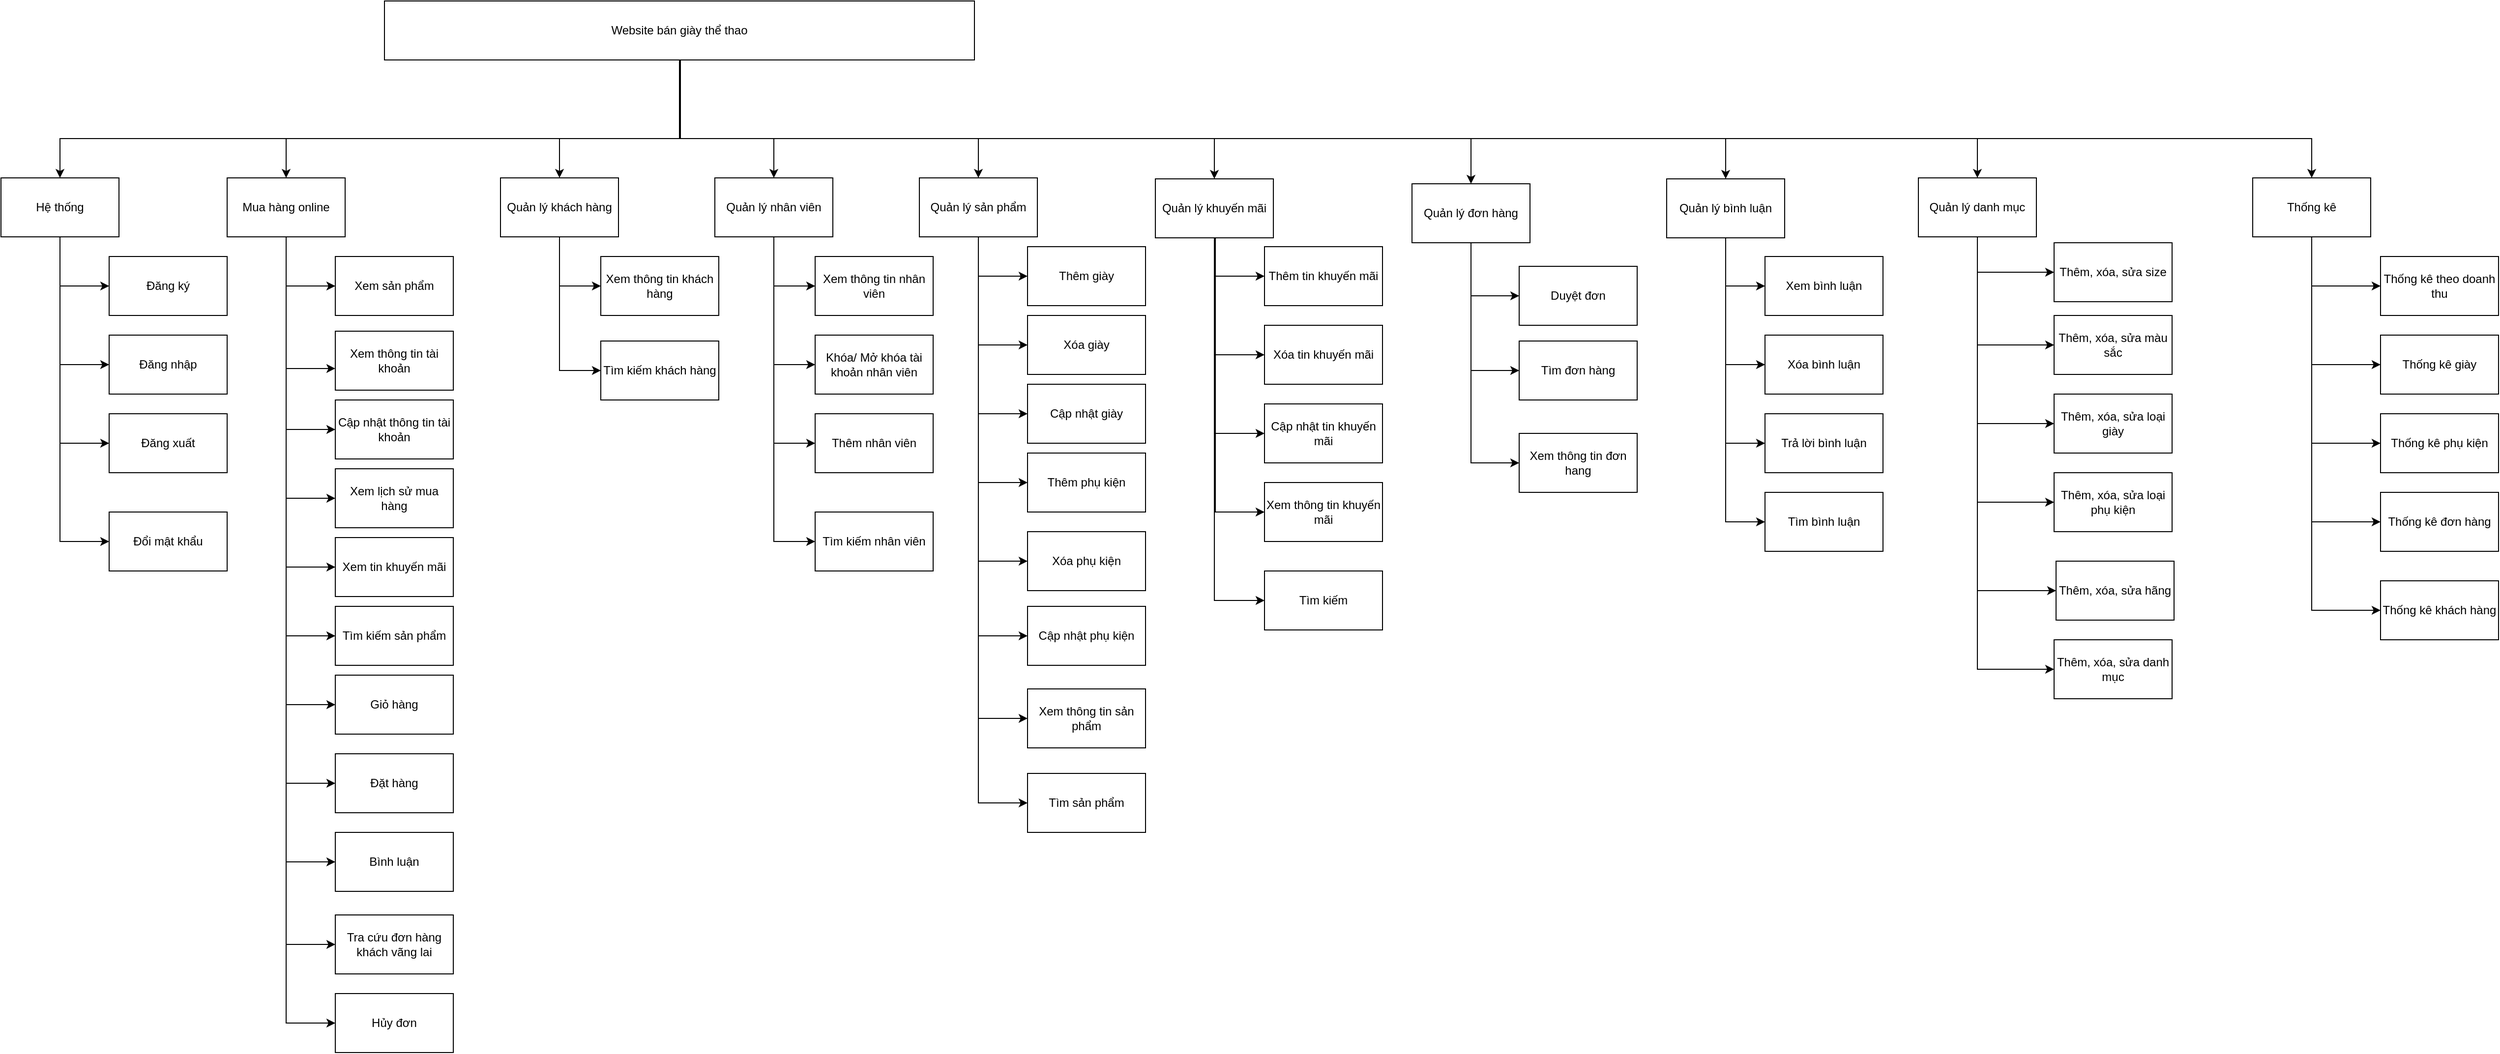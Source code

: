<mxfile version="20.2.2" type="device"><diagram id="93MxLKIOgHrdtv8wG2wa" name="Page-1"><mxGraphModel dx="1775" dy="1694" grid="1" gridSize="10" guides="1" tooltips="1" connect="1" arrows="1" fold="1" page="1" pageScale="1" pageWidth="827" pageHeight="1169" math="0" shadow="0"><root><mxCell id="0"/><mxCell id="1" parent="0"/><mxCell id="HNWNCu_Iymc4kr6qEJQt-3" value="" style="edgeStyle=orthogonalEdgeStyle;rounded=0;orthogonalLoop=1;jettySize=auto;html=1;exitX=0.5;exitY=1;exitDx=0;exitDy=0;" parent="1" source="HNWNCu_Iymc4kr6qEJQt-1" target="HNWNCu_Iymc4kr6qEJQt-2" edge="1"><mxGeometry relative="1" as="geometry"><mxPoint x="228" y="-650" as="sourcePoint"/><Array as="points"><mxPoint x="550" y="-630"/><mxPoint x="-80" y="-630"/></Array></mxGeometry></mxCell><mxCell id="HNWNCu_Iymc4kr6qEJQt-18" value="" style="edgeStyle=orthogonalEdgeStyle;rounded=0;orthogonalLoop=1;jettySize=auto;html=1;" parent="1" source="HNWNCu_Iymc4kr6qEJQt-1" target="HNWNCu_Iymc4kr6qEJQt-17" edge="1"><mxGeometry relative="1" as="geometry"><Array as="points"><mxPoint x="550" y="-630"/><mxPoint x="150" y="-630"/></Array></mxGeometry></mxCell><mxCell id="HNWNCu_Iymc4kr6qEJQt-43" value="" style="edgeStyle=orthogonalEdgeStyle;rounded=0;orthogonalLoop=1;jettySize=auto;html=1;" parent="1" source="HNWNCu_Iymc4kr6qEJQt-1" target="HNWNCu_Iymc4kr6qEJQt-42" edge="1"><mxGeometry relative="1" as="geometry"><Array as="points"><mxPoint x="550" y="-630"/><mxPoint x="428" y="-630"/></Array></mxGeometry></mxCell><mxCell id="HNWNCu_Iymc4kr6qEJQt-54" value="" style="edgeStyle=orthogonalEdgeStyle;rounded=0;orthogonalLoop=1;jettySize=auto;html=1;exitX=0.5;exitY=1;exitDx=0;exitDy=0;" parent="1" target="HNWNCu_Iymc4kr6qEJQt-53" edge="1"><mxGeometry relative="1" as="geometry"><Array as="points"><mxPoint x="551" y="-630"/><mxPoint x="854" y="-630"/></Array><mxPoint x="551" y="-710" as="sourcePoint"/></mxGeometry></mxCell><mxCell id="HNWNCu_Iymc4kr6qEJQt-88" value="" style="edgeStyle=orthogonalEdgeStyle;rounded=0;orthogonalLoop=1;jettySize=auto;html=1;entryX=0.5;entryY=0;entryDx=0;entryDy=0;exitX=0.5;exitY=1;exitDx=0;exitDy=0;" parent="1" target="HNWNCu_Iymc4kr6qEJQt-72" edge="1"><mxGeometry relative="1" as="geometry"><mxPoint x="971" y="-670" as="targetPoint"/><Array as="points"><mxPoint x="551" y="-630"/><mxPoint x="1094" y="-630"/></Array><mxPoint x="551" y="-710" as="sourcePoint"/></mxGeometry></mxCell><mxCell id="HNWNCu_Iymc4kr6qEJQt-90" value="" style="edgeStyle=orthogonalEdgeStyle;rounded=0;orthogonalLoop=1;jettySize=auto;html=1;entryX=0.5;entryY=0;entryDx=0;entryDy=0;exitX=0.5;exitY=1;exitDx=0;exitDy=0;" parent="1" target="HNWNCu_Iymc4kr6qEJQt-81" edge="1"><mxGeometry relative="1" as="geometry"><mxPoint x="1101" y="-670" as="targetPoint"/><Array as="points"><mxPoint x="551" y="-630"/><mxPoint x="1355" y="-630"/></Array><mxPoint x="551" y="-710" as="sourcePoint"/></mxGeometry></mxCell><mxCell id="HNWNCu_Iymc4kr6qEJQt-92" value="" style="edgeStyle=orthogonalEdgeStyle;rounded=0;orthogonalLoop=1;jettySize=auto;html=1;exitX=0.5;exitY=1;exitDx=0;exitDy=0;" parent="1" target="HNWNCu_Iymc4kr6qEJQt-91" edge="1"><mxGeometry relative="1" as="geometry"><Array as="points"><mxPoint x="551" y="-630"/><mxPoint x="1614" y="-630"/></Array><mxPoint x="551" y="-710" as="sourcePoint"/></mxGeometry></mxCell><mxCell id="HNWNCu_Iymc4kr6qEJQt-1" value="Website bán giày thể thao" style="rounded=0;whiteSpace=wrap;html=1;" parent="1" vertex="1"><mxGeometry x="250" y="-770" width="600" height="60" as="geometry"/></mxCell><mxCell id="HNWNCu_Iymc4kr6qEJQt-7" value="" style="edgeStyle=orthogonalEdgeStyle;rounded=0;orthogonalLoop=1;jettySize=auto;html=1;entryX=0;entryY=0.5;entryDx=0;entryDy=0;exitX=0.5;exitY=1;exitDx=0;exitDy=0;" parent="1" source="HNWNCu_Iymc4kr6qEJQt-2" target="HNWNCu_Iymc4kr6qEJQt-6" edge="1"><mxGeometry relative="1" as="geometry"/></mxCell><mxCell id="HNWNCu_Iymc4kr6qEJQt-11" value="" style="edgeStyle=orthogonalEdgeStyle;rounded=0;orthogonalLoop=1;jettySize=auto;html=1;entryX=0;entryY=0.5;entryDx=0;entryDy=0;exitX=0.5;exitY=1;exitDx=0;exitDy=0;" parent="1" source="HNWNCu_Iymc4kr6qEJQt-2" target="HNWNCu_Iymc4kr6qEJQt-10" edge="1"><mxGeometry relative="1" as="geometry"/></mxCell><mxCell id="HNWNCu_Iymc4kr6qEJQt-2" value="Hệ thống" style="whiteSpace=wrap;html=1;rounded=0;" parent="1" vertex="1"><mxGeometry x="-140" y="-590" width="120" height="60" as="geometry"/></mxCell><mxCell id="HNWNCu_Iymc4kr6qEJQt-6" value="Đăng ký" style="whiteSpace=wrap;html=1;rounded=0;" parent="1" vertex="1"><mxGeometry x="-30" y="-510" width="120" height="60" as="geometry"/></mxCell><mxCell id="HNWNCu_Iymc4kr6qEJQt-10" value="Đăng nhập" style="whiteSpace=wrap;html=1;rounded=0;" parent="1" vertex="1"><mxGeometry x="-30" y="-430" width="120" height="60" as="geometry"/></mxCell><mxCell id="HNWNCu_Iymc4kr6qEJQt-12" value="" style="edgeStyle=orthogonalEdgeStyle;rounded=0;orthogonalLoop=1;jettySize=auto;html=1;entryX=0;entryY=0.5;entryDx=0;entryDy=0;exitX=0.5;exitY=1;exitDx=0;exitDy=0;" parent="1" source="HNWNCu_Iymc4kr6qEJQt-2" target="HNWNCu_Iymc4kr6qEJQt-13" edge="1"><mxGeometry relative="1" as="geometry"><mxPoint x="120" y="-440" as="sourcePoint"/></mxGeometry></mxCell><mxCell id="HNWNCu_Iymc4kr6qEJQt-13" value="Đăng xuất" style="whiteSpace=wrap;html=1;rounded=0;" parent="1" vertex="1"><mxGeometry x="-30" y="-350" width="120" height="60" as="geometry"/></mxCell><mxCell id="HNWNCu_Iymc4kr6qEJQt-20" value="" style="edgeStyle=orthogonalEdgeStyle;rounded=0;orthogonalLoop=1;jettySize=auto;html=1;entryX=0;entryY=0.5;entryDx=0;entryDy=0;" parent="1" source="HNWNCu_Iymc4kr6qEJQt-17" target="HNWNCu_Iymc4kr6qEJQt-19" edge="1"><mxGeometry relative="1" as="geometry"/></mxCell><mxCell id="HNWNCu_Iymc4kr6qEJQt-31" value="" style="edgeStyle=orthogonalEdgeStyle;rounded=0;orthogonalLoop=1;jettySize=auto;html=1;entryX=0;entryY=0.5;entryDx=0;entryDy=0;" parent="1" source="HNWNCu_Iymc4kr6qEJQt-17" target="HNWNCu_Iymc4kr6qEJQt-30" edge="1"><mxGeometry relative="1" as="geometry"/></mxCell><mxCell id="HNWNCu_Iymc4kr6qEJQt-33" value="" style="edgeStyle=orthogonalEdgeStyle;rounded=0;orthogonalLoop=1;jettySize=auto;html=1;entryX=0;entryY=0.5;entryDx=0;entryDy=0;" parent="1" source="HNWNCu_Iymc4kr6qEJQt-17" target="HNWNCu_Iymc4kr6qEJQt-32" edge="1"><mxGeometry relative="1" as="geometry"/></mxCell><mxCell id="HNWNCu_Iymc4kr6qEJQt-35" value="" style="edgeStyle=orthogonalEdgeStyle;rounded=0;orthogonalLoop=1;jettySize=auto;html=1;entryX=0;entryY=0.5;entryDx=0;entryDy=0;" parent="1" source="HNWNCu_Iymc4kr6qEJQt-17" target="HNWNCu_Iymc4kr6qEJQt-34" edge="1"><mxGeometry relative="1" as="geometry"/></mxCell><mxCell id="HNWNCu_Iymc4kr6qEJQt-39" value="" style="edgeStyle=orthogonalEdgeStyle;rounded=0;orthogonalLoop=1;jettySize=auto;html=1;entryX=0;entryY=0.5;entryDx=0;entryDy=0;" parent="1" source="HNWNCu_Iymc4kr6qEJQt-17" target="HNWNCu_Iymc4kr6qEJQt-38" edge="1"><mxGeometry relative="1" as="geometry"/></mxCell><mxCell id="HNWNCu_Iymc4kr6qEJQt-41" value="" style="edgeStyle=orthogonalEdgeStyle;rounded=0;orthogonalLoop=1;jettySize=auto;html=1;entryX=0;entryY=0.5;entryDx=0;entryDy=0;" parent="1" source="HNWNCu_Iymc4kr6qEJQt-17" target="HNWNCu_Iymc4kr6qEJQt-40" edge="1"><mxGeometry relative="1" as="geometry"/></mxCell><mxCell id="HNWNCu_Iymc4kr6qEJQt-71" value="" style="edgeStyle=orthogonalEdgeStyle;rounded=0;orthogonalLoop=1;jettySize=auto;html=1;entryX=0;entryY=0.5;entryDx=0;entryDy=0;" parent="1" source="HNWNCu_Iymc4kr6qEJQt-17" target="HNWNCu_Iymc4kr6qEJQt-70" edge="1"><mxGeometry relative="1" as="geometry"/></mxCell><mxCell id="HNWNCu_Iymc4kr6qEJQt-17" value="Mua hàng online" style="whiteSpace=wrap;html=1;rounded=0;" parent="1" vertex="1"><mxGeometry x="90" y="-590" width="120" height="60" as="geometry"/></mxCell><mxCell id="HNWNCu_Iymc4kr6qEJQt-19" value="Xem sản phẩm" style="whiteSpace=wrap;html=1;rounded=0;" parent="1" vertex="1"><mxGeometry x="200" y="-510" width="120" height="60" as="geometry"/></mxCell><mxCell id="HNWNCu_Iymc4kr6qEJQt-24" value="Xem thông tin tài khoản" style="whiteSpace=wrap;html=1;rounded=0;" parent="1" vertex="1"><mxGeometry x="200" y="-434" width="120" height="60" as="geometry"/></mxCell><mxCell id="HNWNCu_Iymc4kr6qEJQt-25" value="" style="edgeStyle=orthogonalEdgeStyle;rounded=0;orthogonalLoop=1;jettySize=auto;html=1;entryX=0;entryY=0.633;entryDx=0;entryDy=0;entryPerimeter=0;exitX=0.5;exitY=1;exitDx=0;exitDy=0;" parent="1" source="HNWNCu_Iymc4kr6qEJQt-17" target="HNWNCu_Iymc4kr6qEJQt-24" edge="1"><mxGeometry relative="1" as="geometry"><mxPoint x="200" y="-510" as="sourcePoint"/><mxPoint x="210" y="-380" as="targetPoint"/></mxGeometry></mxCell><mxCell id="HNWNCu_Iymc4kr6qEJQt-27" value="" style="edgeStyle=orthogonalEdgeStyle;rounded=0;orthogonalLoop=1;jettySize=auto;html=1;entryX=0;entryY=0.5;entryDx=0;entryDy=0;exitX=0.5;exitY=1;exitDx=0;exitDy=0;" parent="1" source="HNWNCu_Iymc4kr6qEJQt-17" target="HNWNCu_Iymc4kr6qEJQt-28" edge="1"><mxGeometry relative="1" as="geometry"><mxPoint x="140" y="-220" as="sourcePoint"/><mxPoint x="200" y="-72.02" as="targetPoint"/></mxGeometry></mxCell><mxCell id="HNWNCu_Iymc4kr6qEJQt-28" value="Cập nhật thông tin tài khoản" style="whiteSpace=wrap;html=1;rounded=0;" parent="1" vertex="1"><mxGeometry x="200" y="-364" width="120" height="60" as="geometry"/></mxCell><mxCell id="HNWNCu_Iymc4kr6qEJQt-30" value="Xem lịch sử mua hàng" style="whiteSpace=wrap;html=1;rounded=0;" parent="1" vertex="1"><mxGeometry x="200" y="-294" width="120" height="60" as="geometry"/></mxCell><mxCell id="HNWNCu_Iymc4kr6qEJQt-32" value="Tìm kiếm sản phẩm" style="whiteSpace=wrap;html=1;rounded=0;" parent="1" vertex="1"><mxGeometry x="200" y="-154" width="120" height="60" as="geometry"/></mxCell><mxCell id="HNWNCu_Iymc4kr6qEJQt-34" value="Giỏ hàng" style="whiteSpace=wrap;html=1;rounded=0;" parent="1" vertex="1"><mxGeometry x="200" y="-84" width="120" height="60" as="geometry"/></mxCell><mxCell id="HNWNCu_Iymc4kr6qEJQt-38" value="Đặt hàng" style="whiteSpace=wrap;html=1;rounded=0;" parent="1" vertex="1"><mxGeometry x="200" y="-4" width="120" height="60" as="geometry"/></mxCell><mxCell id="HNWNCu_Iymc4kr6qEJQt-40" value="Bình luận&lt;br&gt;" style="whiteSpace=wrap;html=1;rounded=0;" parent="1" vertex="1"><mxGeometry x="200" y="76" width="120" height="60" as="geometry"/></mxCell><mxCell id="HNWNCu_Iymc4kr6qEJQt-45" value="" style="edgeStyle=orthogonalEdgeStyle;rounded=0;orthogonalLoop=1;jettySize=auto;html=1;entryX=0;entryY=0.5;entryDx=0;entryDy=0;" parent="1" source="HNWNCu_Iymc4kr6qEJQt-42" target="HNWNCu_Iymc4kr6qEJQt-44" edge="1"><mxGeometry relative="1" as="geometry"/></mxCell><mxCell id="HNWNCu_Iymc4kr6qEJQt-52" value="" style="edgeStyle=orthogonalEdgeStyle;rounded=0;orthogonalLoop=1;jettySize=auto;html=1;entryX=0;entryY=0.5;entryDx=0;entryDy=0;" parent="1" source="HNWNCu_Iymc4kr6qEJQt-42" target="HNWNCu_Iymc4kr6qEJQt-51" edge="1"><mxGeometry relative="1" as="geometry"/></mxCell><mxCell id="HNWNCu_Iymc4kr6qEJQt-42" value="Quản lý khách hàng" style="whiteSpace=wrap;html=1;rounded=0;" parent="1" vertex="1"><mxGeometry x="368" y="-590" width="120" height="60" as="geometry"/></mxCell><mxCell id="HNWNCu_Iymc4kr6qEJQt-44" value="Xem thông tin khách hàng" style="whiteSpace=wrap;html=1;rounded=0;" parent="1" vertex="1"><mxGeometry x="470" y="-510" width="120" height="60" as="geometry"/></mxCell><mxCell id="HNWNCu_Iymc4kr6qEJQt-51" value="Tìm kiếm khách hàng" style="whiteSpace=wrap;html=1;rounded=0;" parent="1" vertex="1"><mxGeometry x="470" y="-424" width="120" height="60" as="geometry"/></mxCell><mxCell id="HNWNCu_Iymc4kr6qEJQt-56" value="" style="edgeStyle=orthogonalEdgeStyle;rounded=0;orthogonalLoop=1;jettySize=auto;html=1;entryX=0;entryY=0.5;entryDx=0;entryDy=0;" parent="1" source="HNWNCu_Iymc4kr6qEJQt-53" target="HNWNCu_Iymc4kr6qEJQt-55" edge="1"><mxGeometry relative="1" as="geometry"/></mxCell><mxCell id="HNWNCu_Iymc4kr6qEJQt-58" value="" style="edgeStyle=orthogonalEdgeStyle;rounded=0;orthogonalLoop=1;jettySize=auto;html=1;entryX=0;entryY=0.5;entryDx=0;entryDy=0;" parent="1" source="HNWNCu_Iymc4kr6qEJQt-53" target="HNWNCu_Iymc4kr6qEJQt-57" edge="1"><mxGeometry relative="1" as="geometry"/></mxCell><mxCell id="HNWNCu_Iymc4kr6qEJQt-60" value="" style="edgeStyle=orthogonalEdgeStyle;rounded=0;orthogonalLoop=1;jettySize=auto;html=1;entryX=0;entryY=0.5;entryDx=0;entryDy=0;" parent="1" source="HNWNCu_Iymc4kr6qEJQt-53" target="HNWNCu_Iymc4kr6qEJQt-59" edge="1"><mxGeometry relative="1" as="geometry"/></mxCell><mxCell id="HNWNCu_Iymc4kr6qEJQt-63" value="" style="edgeStyle=orthogonalEdgeStyle;rounded=0;orthogonalLoop=1;jettySize=auto;html=1;entryX=0;entryY=0.5;entryDx=0;entryDy=0;" parent="1" source="HNWNCu_Iymc4kr6qEJQt-53" target="HNWNCu_Iymc4kr6qEJQt-62" edge="1"><mxGeometry relative="1" as="geometry"/></mxCell><mxCell id="HNWNCu_Iymc4kr6qEJQt-65" value="" style="edgeStyle=orthogonalEdgeStyle;rounded=0;orthogonalLoop=1;jettySize=auto;html=1;entryX=0;entryY=0.5;entryDx=0;entryDy=0;" parent="1" source="HNWNCu_Iymc4kr6qEJQt-53" target="HNWNCu_Iymc4kr6qEJQt-64" edge="1"><mxGeometry relative="1" as="geometry"/></mxCell><mxCell id="HNWNCu_Iymc4kr6qEJQt-67" value="" style="edgeStyle=orthogonalEdgeStyle;rounded=0;orthogonalLoop=1;jettySize=auto;html=1;entryX=0;entryY=0.5;entryDx=0;entryDy=0;" parent="1" source="HNWNCu_Iymc4kr6qEJQt-53" target="HNWNCu_Iymc4kr6qEJQt-66" edge="1"><mxGeometry relative="1" as="geometry"/></mxCell><mxCell id="HNWNCu_Iymc4kr6qEJQt-69" value="" style="edgeStyle=orthogonalEdgeStyle;rounded=0;orthogonalLoop=1;jettySize=auto;html=1;entryX=0;entryY=0.5;entryDx=0;entryDy=0;" parent="1" source="HNWNCu_Iymc4kr6qEJQt-53" target="HNWNCu_Iymc4kr6qEJQt-68" edge="1"><mxGeometry relative="1" as="geometry"/></mxCell><mxCell id="HNWNCu_Iymc4kr6qEJQt-53" value="Quản lý sản phẩm" style="whiteSpace=wrap;html=1;rounded=0;" parent="1" vertex="1"><mxGeometry x="794" y="-590" width="120" height="60" as="geometry"/></mxCell><mxCell id="HNWNCu_Iymc4kr6qEJQt-55" value="Thêm giày" style="whiteSpace=wrap;html=1;rounded=0;" parent="1" vertex="1"><mxGeometry x="904" y="-520" width="120" height="60" as="geometry"/></mxCell><mxCell id="HNWNCu_Iymc4kr6qEJQt-57" value="Xóa giày" style="whiteSpace=wrap;html=1;rounded=0;" parent="1" vertex="1"><mxGeometry x="904" y="-450" width="120" height="60" as="geometry"/></mxCell><mxCell id="HNWNCu_Iymc4kr6qEJQt-59" value="Cập nhật giày" style="whiteSpace=wrap;html=1;rounded=0;" parent="1" vertex="1"><mxGeometry x="904" y="-380" width="120" height="60" as="geometry"/></mxCell><mxCell id="HNWNCu_Iymc4kr6qEJQt-62" value="Thêm phụ kiện" style="whiteSpace=wrap;html=1;rounded=0;" parent="1" vertex="1"><mxGeometry x="904" y="-310" width="120" height="60" as="geometry"/></mxCell><mxCell id="HNWNCu_Iymc4kr6qEJQt-64" value="Xóa phụ kiện" style="whiteSpace=wrap;html=1;rounded=0;" parent="1" vertex="1"><mxGeometry x="904" y="-230" width="120" height="60" as="geometry"/></mxCell><mxCell id="HNWNCu_Iymc4kr6qEJQt-66" value="Cập nhật phụ kiện" style="whiteSpace=wrap;html=1;rounded=0;" parent="1" vertex="1"><mxGeometry x="904" y="-154" width="120" height="60" as="geometry"/></mxCell><mxCell id="HNWNCu_Iymc4kr6qEJQt-68" value="Tìm sản phẩm" style="whiteSpace=wrap;html=1;rounded=0;" parent="1" vertex="1"><mxGeometry x="904" y="16" width="120" height="60" as="geometry"/></mxCell><mxCell id="HNWNCu_Iymc4kr6qEJQt-70" value="Xem tin khuyến mãi" style="whiteSpace=wrap;html=1;rounded=0;" parent="1" vertex="1"><mxGeometry x="200" y="-224" width="120" height="60" as="geometry"/></mxCell><mxCell id="HNWNCu_Iymc4kr6qEJQt-75" value="" style="edgeStyle=orthogonalEdgeStyle;rounded=0;orthogonalLoop=1;jettySize=auto;html=1;entryX=0;entryY=0.5;entryDx=0;entryDy=0;" parent="1" target="HNWNCu_Iymc4kr6qEJQt-74" edge="1"><mxGeometry relative="1" as="geometry"><Array as="points"><mxPoint x="1095" y="-490"/></Array><mxPoint x="1095" y="-529" as="sourcePoint"/></mxGeometry></mxCell><mxCell id="HNWNCu_Iymc4kr6qEJQt-77" value="" style="edgeStyle=orthogonalEdgeStyle;rounded=0;orthogonalLoop=1;jettySize=auto;html=1;entryX=0;entryY=0.5;entryDx=0;entryDy=0;" parent="1" target="HNWNCu_Iymc4kr6qEJQt-76" edge="1"><mxGeometry relative="1" as="geometry"><Array as="points"><mxPoint x="1095" y="-410"/></Array><mxPoint x="1095" y="-529" as="sourcePoint"/></mxGeometry></mxCell><mxCell id="HNWNCu_Iymc4kr6qEJQt-79" value="" style="edgeStyle=orthogonalEdgeStyle;rounded=0;orthogonalLoop=1;jettySize=auto;html=1;entryX=0;entryY=0.5;entryDx=0;entryDy=0;" parent="1" target="HNWNCu_Iymc4kr6qEJQt-78" edge="1"><mxGeometry relative="1" as="geometry"><Array as="points"><mxPoint x="1095" y="-330"/></Array><mxPoint x="1095" y="-529" as="sourcePoint"/></mxGeometry></mxCell><mxCell id="HNWNCu_Iymc4kr6qEJQt-101" value="" style="edgeStyle=orthogonalEdgeStyle;rounded=0;orthogonalLoop=1;jettySize=auto;html=1;entryX=0;entryY=0.5;entryDx=0;entryDy=0;" parent="1" target="HNWNCu_Iymc4kr6qEJQt-100" edge="1"><mxGeometry relative="1" as="geometry"><Array as="points"><mxPoint x="1095" y="-250"/></Array><mxPoint x="1095" y="-529" as="sourcePoint"/></mxGeometry></mxCell><mxCell id="HNWNCu_Iymc4kr6qEJQt-72" value="Quản lý khuyến mãi" style="whiteSpace=wrap;html=1;rounded=0;" parent="1" vertex="1"><mxGeometry x="1034" y="-589" width="120" height="60" as="geometry"/></mxCell><mxCell id="HNWNCu_Iymc4kr6qEJQt-74" value="Thêm tin khuyến mãi" style="whiteSpace=wrap;html=1;rounded=0;" parent="1" vertex="1"><mxGeometry x="1145" y="-520" width="120" height="60" as="geometry"/></mxCell><mxCell id="HNWNCu_Iymc4kr6qEJQt-76" value="Xóa tin khuyến mãi" style="whiteSpace=wrap;html=1;rounded=0;" parent="1" vertex="1"><mxGeometry x="1145" y="-440" width="120" height="60" as="geometry"/></mxCell><mxCell id="HNWNCu_Iymc4kr6qEJQt-78" value="Cập nhật tin khuyến mãi" style="whiteSpace=wrap;html=1;rounded=0;" parent="1" vertex="1"><mxGeometry x="1145" y="-360" width="120" height="60" as="geometry"/></mxCell><mxCell id="HNWNCu_Iymc4kr6qEJQt-84" value="" style="edgeStyle=orthogonalEdgeStyle;rounded=0;orthogonalLoop=1;jettySize=auto;html=1;exitX=0.5;exitY=1;exitDx=0;exitDy=0;entryX=0;entryY=0.5;entryDx=0;entryDy=0;" parent="1" source="HNWNCu_Iymc4kr6qEJQt-81" target="HNWNCu_Iymc4kr6qEJQt-83" edge="1"><mxGeometry relative="1" as="geometry"/></mxCell><mxCell id="HNWNCu_Iymc4kr6qEJQt-103" value="" style="edgeStyle=orthogonalEdgeStyle;rounded=0;orthogonalLoop=1;jettySize=auto;html=1;entryX=0;entryY=0.5;entryDx=0;entryDy=0;" parent="1" source="HNWNCu_Iymc4kr6qEJQt-81" target="HNWNCu_Iymc4kr6qEJQt-102" edge="1"><mxGeometry relative="1" as="geometry"/></mxCell><mxCell id="HNWNCu_Iymc4kr6qEJQt-81" value="Quản lý đơn hàng" style="whiteSpace=wrap;html=1;rounded=0;" parent="1" vertex="1"><mxGeometry x="1295" y="-584" width="120" height="60" as="geometry"/></mxCell><mxCell id="HNWNCu_Iymc4kr6qEJQt-83" value="Duyệt đơn" style="whiteSpace=wrap;html=1;rounded=0;" parent="1" vertex="1"><mxGeometry x="1404" y="-500" width="120" height="60" as="geometry"/></mxCell><mxCell id="HNWNCu_Iymc4kr6qEJQt-94" value="" style="edgeStyle=orthogonalEdgeStyle;rounded=0;orthogonalLoop=1;jettySize=auto;html=1;entryX=0;entryY=0.5;entryDx=0;entryDy=0;" parent="1" source="HNWNCu_Iymc4kr6qEJQt-91" target="HNWNCu_Iymc4kr6qEJQt-93" edge="1"><mxGeometry relative="1" as="geometry"/></mxCell><mxCell id="HNWNCu_Iymc4kr6qEJQt-96" value="" style="edgeStyle=orthogonalEdgeStyle;rounded=0;orthogonalLoop=1;jettySize=auto;html=1;entryX=0;entryY=0.5;entryDx=0;entryDy=0;" parent="1" source="HNWNCu_Iymc4kr6qEJQt-91" target="HNWNCu_Iymc4kr6qEJQt-95" edge="1"><mxGeometry relative="1" as="geometry"/></mxCell><mxCell id="HNWNCu_Iymc4kr6qEJQt-98" value="" style="edgeStyle=orthogonalEdgeStyle;rounded=0;orthogonalLoop=1;jettySize=auto;html=1;entryX=0;entryY=0.5;entryDx=0;entryDy=0;" parent="1" source="HNWNCu_Iymc4kr6qEJQt-91" target="HNWNCu_Iymc4kr6qEJQt-97" edge="1"><mxGeometry relative="1" as="geometry"/></mxCell><mxCell id="HNWNCu_Iymc4kr6qEJQt-105" value="" style="edgeStyle=orthogonalEdgeStyle;rounded=0;orthogonalLoop=1;jettySize=auto;html=1;entryX=0;entryY=0.5;entryDx=0;entryDy=0;" parent="1" source="HNWNCu_Iymc4kr6qEJQt-91" target="HNWNCu_Iymc4kr6qEJQt-104" edge="1"><mxGeometry relative="1" as="geometry"/></mxCell><mxCell id="HNWNCu_Iymc4kr6qEJQt-91" value="Quản lý bình luận" style="whiteSpace=wrap;html=1;rounded=0;" parent="1" vertex="1"><mxGeometry x="1554" y="-589" width="120" height="60" as="geometry"/></mxCell><mxCell id="HNWNCu_Iymc4kr6qEJQt-93" value="Xem bình luận" style="whiteSpace=wrap;html=1;rounded=0;" parent="1" vertex="1"><mxGeometry x="1654" y="-510" width="120" height="60" as="geometry"/></mxCell><mxCell id="HNWNCu_Iymc4kr6qEJQt-95" value="Xóa bình luận" style="whiteSpace=wrap;html=1;rounded=0;" parent="1" vertex="1"><mxGeometry x="1654" y="-430" width="120" height="60" as="geometry"/></mxCell><mxCell id="HNWNCu_Iymc4kr6qEJQt-97" value="Trả lời bình luận" style="whiteSpace=wrap;html=1;rounded=0;" parent="1" vertex="1"><mxGeometry x="1654" y="-350" width="120" height="60" as="geometry"/></mxCell><mxCell id="HNWNCu_Iymc4kr6qEJQt-100" value="Xem thông tin khuyến mãi" style="whiteSpace=wrap;html=1;rounded=0;" parent="1" vertex="1"><mxGeometry x="1145" y="-280" width="120" height="60" as="geometry"/></mxCell><mxCell id="HNWNCu_Iymc4kr6qEJQt-102" value="Tìm đơn hàng" style="whiteSpace=wrap;html=1;rounded=0;" parent="1" vertex="1"><mxGeometry x="1404" y="-424" width="120" height="60" as="geometry"/></mxCell><mxCell id="HNWNCu_Iymc4kr6qEJQt-104" value="Tìm bình luận" style="whiteSpace=wrap;html=1;rounded=0;" parent="1" vertex="1"><mxGeometry x="1654" y="-270" width="120" height="60" as="geometry"/></mxCell><mxCell id="SekEbqG0vxLSFKMk96Hc-1" value="" style="edgeStyle=orthogonalEdgeStyle;rounded=0;orthogonalLoop=1;jettySize=auto;html=1;entryX=0;entryY=0.5;entryDx=0;entryDy=0;" parent="1" source="SekEbqG0vxLSFKMk96Hc-4" target="SekEbqG0vxLSFKMk96Hc-5" edge="1"><mxGeometry relative="1" as="geometry"/></mxCell><mxCell id="SekEbqG0vxLSFKMk96Hc-2" value="" style="edgeStyle=orthogonalEdgeStyle;rounded=0;orthogonalLoop=1;jettySize=auto;html=1;entryX=0;entryY=0.5;entryDx=0;entryDy=0;" parent="1" source="SekEbqG0vxLSFKMk96Hc-4" target="SekEbqG0vxLSFKMk96Hc-6" edge="1"><mxGeometry relative="1" as="geometry"/></mxCell><mxCell id="SekEbqG0vxLSFKMk96Hc-3" value="" style="edgeStyle=orthogonalEdgeStyle;rounded=0;orthogonalLoop=1;jettySize=auto;html=1;entryX=0;entryY=0.5;entryDx=0;entryDy=0;" parent="1" source="SekEbqG0vxLSFKMk96Hc-4" target="SekEbqG0vxLSFKMk96Hc-7" edge="1"><mxGeometry relative="1" as="geometry"/></mxCell><mxCell id="SekEbqG0vxLSFKMk96Hc-4" value="Quản lý nhân viên" style="whiteSpace=wrap;html=1;rounded=0;" parent="1" vertex="1"><mxGeometry x="586" y="-590" width="120" height="60" as="geometry"/></mxCell><mxCell id="SekEbqG0vxLSFKMk96Hc-5" value="Xem thông tin nhân viên" style="whiteSpace=wrap;html=1;rounded=0;" parent="1" vertex="1"><mxGeometry x="688" y="-510" width="120" height="60" as="geometry"/></mxCell><mxCell id="SekEbqG0vxLSFKMk96Hc-6" value="Khóa/ Mở khóa tài khoản nhân viên" style="whiteSpace=wrap;html=1;rounded=0;" parent="1" vertex="1"><mxGeometry x="688" y="-430" width="120" height="60" as="geometry"/></mxCell><mxCell id="SekEbqG0vxLSFKMk96Hc-7" value="Tìm kiếm nhân viên" style="whiteSpace=wrap;html=1;rounded=0;" parent="1" vertex="1"><mxGeometry x="688" y="-250" width="120" height="60" as="geometry"/></mxCell><mxCell id="SekEbqG0vxLSFKMk96Hc-8" value="" style="edgeStyle=orthogonalEdgeStyle;rounded=0;orthogonalLoop=1;jettySize=auto;html=1;" parent="1" target="SekEbqG0vxLSFKMk96Hc-4" edge="1"><mxGeometry relative="1" as="geometry"><Array as="points"><mxPoint x="550" y="-710"/><mxPoint x="550" y="-630"/><mxPoint x="646" y="-630"/></Array><mxPoint x="768" y="-710" as="sourcePoint"/></mxGeometry></mxCell><mxCell id="YHUKVqa1J5R0sbEe7fQH-1" value="Đổi mật khẩu" style="whiteSpace=wrap;html=1;rounded=0;" vertex="1" parent="1"><mxGeometry x="-30" y="-250" width="120" height="60" as="geometry"/></mxCell><mxCell id="YHUKVqa1J5R0sbEe7fQH-2" value="" style="edgeStyle=orthogonalEdgeStyle;rounded=0;orthogonalLoop=1;jettySize=auto;html=1;exitX=0.5;exitY=1;exitDx=0;exitDy=0;entryX=0;entryY=0.5;entryDx=0;entryDy=0;" edge="1" parent="1" source="HNWNCu_Iymc4kr6qEJQt-2" target="YHUKVqa1J5R0sbEe7fQH-1"><mxGeometry relative="1" as="geometry"><mxPoint x="-70" y="-520" as="sourcePoint"/><mxPoint x="-80" y="-220" as="targetPoint"/></mxGeometry></mxCell><mxCell id="YHUKVqa1J5R0sbEe7fQH-3" value="Tra cứu đơn hàng khách vãng lai" style="whiteSpace=wrap;html=1;rounded=0;" vertex="1" parent="1"><mxGeometry x="200" y="160" width="120" height="60" as="geometry"/></mxCell><mxCell id="YHUKVqa1J5R0sbEe7fQH-4" value="" style="edgeStyle=orthogonalEdgeStyle;rounded=0;orthogonalLoop=1;jettySize=auto;html=1;entryX=0;entryY=0.5;entryDx=0;entryDy=0;" edge="1" parent="1" target="YHUKVqa1J5R0sbEe7fQH-3"><mxGeometry relative="1" as="geometry"><mxPoint x="150" y="-500" as="sourcePoint"/><mxPoint x="150" y="200" as="targetPoint"/><Array as="points"><mxPoint x="150" y="-520"/><mxPoint x="150" y="190"/></Array></mxGeometry></mxCell><mxCell id="YHUKVqa1J5R0sbEe7fQH-5" value="Thêm nhân viên" style="whiteSpace=wrap;html=1;rounded=0;" vertex="1" parent="1"><mxGeometry x="688" y="-350" width="120" height="60" as="geometry"/></mxCell><mxCell id="YHUKVqa1J5R0sbEe7fQH-6" value="" style="edgeStyle=orthogonalEdgeStyle;rounded=0;orthogonalLoop=1;jettySize=auto;html=1;entryX=0;entryY=0.5;entryDx=0;entryDy=0;exitX=0.5;exitY=1;exitDx=0;exitDy=0;" edge="1" parent="1" source="SekEbqG0vxLSFKMk96Hc-4" target="YHUKVqa1J5R0sbEe7fQH-5"><mxGeometry relative="1" as="geometry"><mxPoint x="656" y="-520" as="sourcePoint"/><mxPoint x="670" y="-310" as="targetPoint"/><Array as="points"><mxPoint x="646" y="-320"/></Array></mxGeometry></mxCell><mxCell id="YHUKVqa1J5R0sbEe7fQH-7" value="Xem thông tin sản phẩm" style="whiteSpace=wrap;html=1;rounded=0;" vertex="1" parent="1"><mxGeometry x="904" y="-70" width="120" height="60" as="geometry"/></mxCell><mxCell id="YHUKVqa1J5R0sbEe7fQH-8" value="" style="edgeStyle=orthogonalEdgeStyle;rounded=0;orthogonalLoop=1;jettySize=auto;html=1;entryX=0;entryY=0.5;entryDx=0;entryDy=0;exitX=0.5;exitY=1;exitDx=0;exitDy=0;" edge="1" parent="1" source="HNWNCu_Iymc4kr6qEJQt-53" target="YHUKVqa1J5R0sbEe7fQH-7"><mxGeometry relative="1" as="geometry"><mxPoint x="864" y="-520" as="sourcePoint"/><mxPoint x="890" y="-30" as="targetPoint"/><Array as="points"><mxPoint x="854" y="-40"/></Array></mxGeometry></mxCell><mxCell id="YHUKVqa1J5R0sbEe7fQH-9" value="Tìm kiếm" style="whiteSpace=wrap;html=1;rounded=0;" vertex="1" parent="1"><mxGeometry x="1145" y="-190" width="120" height="60" as="geometry"/></mxCell><mxCell id="YHUKVqa1J5R0sbEe7fQH-10" value="" style="edgeStyle=orthogonalEdgeStyle;rounded=0;orthogonalLoop=1;jettySize=auto;html=1;entryX=0;entryY=0.5;entryDx=0;entryDy=0;exitX=0.5;exitY=1;exitDx=0;exitDy=0;" edge="1" parent="1" source="HNWNCu_Iymc4kr6qEJQt-72" target="YHUKVqa1J5R0sbEe7fQH-9"><mxGeometry relative="1" as="geometry"><Array as="points"><mxPoint x="1094" y="-160"/></Array><mxPoint x="1105" y="-519" as="sourcePoint"/><mxPoint x="1155" y="-240" as="targetPoint"/></mxGeometry></mxCell><mxCell id="YHUKVqa1J5R0sbEe7fQH-11" value="Xem thông tin đơn hang" style="whiteSpace=wrap;html=1;rounded=0;" vertex="1" parent="1"><mxGeometry x="1404" y="-330" width="120" height="60" as="geometry"/></mxCell><mxCell id="YHUKVqa1J5R0sbEe7fQH-12" value="" style="edgeStyle=orthogonalEdgeStyle;rounded=0;orthogonalLoop=1;jettySize=auto;html=1;exitX=0.5;exitY=1;exitDx=0;exitDy=0;entryX=0;entryY=0.5;entryDx=0;entryDy=0;" edge="1" parent="1" source="HNWNCu_Iymc4kr6qEJQt-81" target="YHUKVqa1J5R0sbEe7fQH-11"><mxGeometry relative="1" as="geometry"><mxPoint x="1350" y="-500" as="sourcePoint"/><mxPoint x="1345" y="-236" as="targetPoint"/></mxGeometry></mxCell><mxCell id="YHUKVqa1J5R0sbEe7fQH-13" value="Hủy đơn" style="whiteSpace=wrap;html=1;rounded=0;" vertex="1" parent="1"><mxGeometry x="200" y="240" width="120" height="60" as="geometry"/></mxCell><mxCell id="YHUKVqa1J5R0sbEe7fQH-14" value="" style="edgeStyle=orthogonalEdgeStyle;rounded=0;orthogonalLoop=1;jettySize=auto;html=1;entryX=0;entryY=0.5;entryDx=0;entryDy=0;exitX=0.5;exitY=1;exitDx=0;exitDy=0;" edge="1" parent="1" source="HNWNCu_Iymc4kr6qEJQt-17" target="YHUKVqa1J5R0sbEe7fQH-13"><mxGeometry relative="1" as="geometry"><mxPoint x="125" y="-470" as="sourcePoint"/><mxPoint x="175" y="220" as="targetPoint"/><Array as="points"><mxPoint x="150" y="270"/></Array></mxGeometry></mxCell><mxCell id="YHUKVqa1J5R0sbEe7fQH-15" value="Quản lý danh mục" style="whiteSpace=wrap;html=1;rounded=0;" vertex="1" parent="1"><mxGeometry x="1810" y="-590" width="120" height="60" as="geometry"/></mxCell><mxCell id="YHUKVqa1J5R0sbEe7fQH-16" value="" style="edgeStyle=orthogonalEdgeStyle;rounded=0;orthogonalLoop=1;jettySize=auto;html=1;exitX=0.5;exitY=1;exitDx=0;exitDy=0;entryX=0.5;entryY=0;entryDx=0;entryDy=0;" edge="1" parent="1" source="HNWNCu_Iymc4kr6qEJQt-1" target="YHUKVqa1J5R0sbEe7fQH-15"><mxGeometry relative="1" as="geometry"><Array as="points"><mxPoint x="550" y="-630"/><mxPoint x="1870" y="-630"/></Array><mxPoint x="600" y="-702" as="sourcePoint"/><mxPoint x="1909" y="-590" as="targetPoint"/></mxGeometry></mxCell><mxCell id="YHUKVqa1J5R0sbEe7fQH-17" value="Thêm, xóa, sửa size&lt;br&gt;" style="whiteSpace=wrap;html=1;rounded=0;" vertex="1" parent="1"><mxGeometry x="1948" y="-524" width="120" height="60" as="geometry"/></mxCell><mxCell id="YHUKVqa1J5R0sbEe7fQH-18" value="" style="edgeStyle=orthogonalEdgeStyle;rounded=0;orthogonalLoop=1;jettySize=auto;html=1;entryX=0;entryY=0.5;entryDx=0;entryDy=0;exitX=0.5;exitY=1;exitDx=0;exitDy=0;" edge="1" parent="1" source="YHUKVqa1J5R0sbEe7fQH-15" target="YHUKVqa1J5R0sbEe7fQH-17"><mxGeometry relative="1" as="geometry"><mxPoint x="1870" y="-483" as="sourcePoint"/><mxPoint x="1910" y="-434" as="targetPoint"/></mxGeometry></mxCell><mxCell id="YHUKVqa1J5R0sbEe7fQH-19" value="Thêm, xóa, sửa màu sắc" style="whiteSpace=wrap;html=1;rounded=0;" vertex="1" parent="1"><mxGeometry x="1948" y="-450" width="120" height="60" as="geometry"/></mxCell><mxCell id="YHUKVqa1J5R0sbEe7fQH-20" value="" style="edgeStyle=orthogonalEdgeStyle;rounded=0;orthogonalLoop=1;jettySize=auto;html=1;exitX=0.5;exitY=1;exitDx=0;exitDy=0;entryX=0;entryY=0.5;entryDx=0;entryDy=0;" edge="1" parent="1" source="YHUKVqa1J5R0sbEe7fQH-15" target="YHUKVqa1J5R0sbEe7fQH-19"><mxGeometry relative="1" as="geometry"><mxPoint x="1880" y="-520" as="sourcePoint"/><mxPoint x="1920" y="-390" as="targetPoint"/></mxGeometry></mxCell><mxCell id="YHUKVqa1J5R0sbEe7fQH-21" value="" style="edgeStyle=orthogonalEdgeStyle;rounded=0;orthogonalLoop=1;jettySize=auto;html=1;exitX=0.5;exitY=1;exitDx=0;exitDy=0;entryX=0;entryY=0.5;entryDx=0;entryDy=0;" edge="1" target="YHUKVqa1J5R0sbEe7fQH-22" parent="1" source="YHUKVqa1J5R0sbEe7fQH-15"><mxGeometry relative="1" as="geometry"><mxPoint x="1860" y="-420" as="sourcePoint"/><mxPoint x="1910" y="-280" as="targetPoint"/><Array as="points"><mxPoint x="1870" y="-340"/><mxPoint x="1948" y="-340"/></Array></mxGeometry></mxCell><mxCell id="YHUKVqa1J5R0sbEe7fQH-22" value="Thêm, xóa, sửa loại giày&lt;br&gt;" style="whiteSpace=wrap;html=1;rounded=0;" vertex="1" parent="1"><mxGeometry x="1948" y="-370" width="120" height="60" as="geometry"/></mxCell><mxCell id="YHUKVqa1J5R0sbEe7fQH-23" value="Thêm, xóa, sửa loại phụ kiện" style="whiteSpace=wrap;html=1;rounded=0;" vertex="1" parent="1"><mxGeometry x="1948" y="-290" width="120" height="60" as="geometry"/></mxCell><mxCell id="YHUKVqa1J5R0sbEe7fQH-26" value="Thêm, xóa, sửa hãng" style="whiteSpace=wrap;html=1;rounded=0;" vertex="1" parent="1"><mxGeometry x="1950" y="-200" width="120" height="60" as="geometry"/></mxCell><mxCell id="YHUKVqa1J5R0sbEe7fQH-27" value="Thêm, xóa, sửa danh mục" style="whiteSpace=wrap;html=1;rounded=0;" vertex="1" parent="1"><mxGeometry x="1948" y="-120" width="120" height="60" as="geometry"/></mxCell><mxCell id="YHUKVqa1J5R0sbEe7fQH-28" value="" style="edgeStyle=orthogonalEdgeStyle;rounded=0;orthogonalLoop=1;jettySize=auto;html=1;exitX=0.5;exitY=1;exitDx=0;exitDy=0;entryX=0;entryY=0.5;entryDx=0;entryDy=0;" edge="1" parent="1" source="YHUKVqa1J5R0sbEe7fQH-15" target="YHUKVqa1J5R0sbEe7fQH-23"><mxGeometry relative="1" as="geometry"><mxPoint x="1831" y="-445" as="sourcePoint"/><mxPoint x="1909" y="-255" as="targetPoint"/><Array as="points"><mxPoint x="1870" y="-260"/></Array></mxGeometry></mxCell><mxCell id="YHUKVqa1J5R0sbEe7fQH-29" value="" style="edgeStyle=orthogonalEdgeStyle;rounded=0;orthogonalLoop=1;jettySize=auto;html=1;exitX=0.5;exitY=1;exitDx=0;exitDy=0;entryX=0;entryY=0.5;entryDx=0;entryDy=0;" edge="1" parent="1" source="YHUKVqa1J5R0sbEe7fQH-15" target="YHUKVqa1J5R0sbEe7fQH-26"><mxGeometry relative="1" as="geometry"><mxPoint x="1840" y="-440" as="sourcePoint"/><mxPoint x="1918" y="-170" as="targetPoint"/><Array as="points"><mxPoint x="1870" y="-170"/></Array></mxGeometry></mxCell><mxCell id="YHUKVqa1J5R0sbEe7fQH-30" value="" style="edgeStyle=orthogonalEdgeStyle;rounded=0;orthogonalLoop=1;jettySize=auto;html=1;entryX=0;entryY=0.5;entryDx=0;entryDy=0;exitX=0.5;exitY=1;exitDx=0;exitDy=0;" edge="1" parent="1" source="YHUKVqa1J5R0sbEe7fQH-15" target="YHUKVqa1J5R0sbEe7fQH-27"><mxGeometry relative="1" as="geometry"><mxPoint x="1850" y="-520" as="sourcePoint"/><mxPoint x="1930" y="-90" as="targetPoint"/><Array as="points"><mxPoint x="1870" y="-90"/></Array></mxGeometry></mxCell><mxCell id="YHUKVqa1J5R0sbEe7fQH-31" value="Thống kê" style="whiteSpace=wrap;html=1;rounded=0;" vertex="1" parent="1"><mxGeometry x="2150" y="-590" width="120" height="60" as="geometry"/></mxCell><mxCell id="YHUKVqa1J5R0sbEe7fQH-32" value="" style="edgeStyle=orthogonalEdgeStyle;rounded=0;orthogonalLoop=1;jettySize=auto;html=1;exitX=0.5;exitY=1;exitDx=0;exitDy=0;entryX=0.5;entryY=0;entryDx=0;entryDy=0;" edge="1" parent="1" source="HNWNCu_Iymc4kr6qEJQt-1" target="YHUKVqa1J5R0sbEe7fQH-31"><mxGeometry relative="1" as="geometry"><Array as="points"><mxPoint x="550" y="-630"/><mxPoint x="2210" y="-630"/></Array><mxPoint x="890" y="-850" as="sourcePoint"/><mxPoint x="2210" y="-730" as="targetPoint"/></mxGeometry></mxCell><mxCell id="YHUKVqa1J5R0sbEe7fQH-33" value="Thống kê theo doanh thu" style="whiteSpace=wrap;html=1;rounded=0;" vertex="1" parent="1"><mxGeometry x="2280" y="-510" width="120" height="60" as="geometry"/></mxCell><mxCell id="YHUKVqa1J5R0sbEe7fQH-34" value="Thống kê giày" style="whiteSpace=wrap;html=1;rounded=0;" vertex="1" parent="1"><mxGeometry x="2280" y="-430" width="120" height="60" as="geometry"/></mxCell><mxCell id="YHUKVqa1J5R0sbEe7fQH-37" value="Thống kê phụ kiện" style="whiteSpace=wrap;html=1;rounded=0;" vertex="1" parent="1"><mxGeometry x="2280" y="-350" width="120" height="60" as="geometry"/></mxCell><mxCell id="YHUKVqa1J5R0sbEe7fQH-38" value="" style="edgeStyle=orthogonalEdgeStyle;rounded=0;orthogonalLoop=1;jettySize=auto;html=1;entryX=0;entryY=0.5;entryDx=0;entryDy=0;exitX=0.5;exitY=1;exitDx=0;exitDy=0;" edge="1" parent="1" source="YHUKVqa1J5R0sbEe7fQH-31" target="YHUKVqa1J5R0sbEe7fQH-33"><mxGeometry relative="1" as="geometry"><mxPoint x="2140.0" y="-464" as="sourcePoint"/><mxPoint x="2218" y="-428" as="targetPoint"/></mxGeometry></mxCell><mxCell id="YHUKVqa1J5R0sbEe7fQH-39" value="" style="edgeStyle=orthogonalEdgeStyle;rounded=0;orthogonalLoop=1;jettySize=auto;html=1;entryX=0;entryY=0.5;entryDx=0;entryDy=0;exitX=0.5;exitY=1;exitDx=0;exitDy=0;" edge="1" parent="1" source="YHUKVqa1J5R0sbEe7fQH-31" target="YHUKVqa1J5R0sbEe7fQH-34"><mxGeometry relative="1" as="geometry"><mxPoint x="2220.0" y="-520" as="sourcePoint"/><mxPoint x="2290.0" y="-440" as="targetPoint"/></mxGeometry></mxCell><mxCell id="YHUKVqa1J5R0sbEe7fQH-40" value="" style="edgeStyle=orthogonalEdgeStyle;rounded=0;orthogonalLoop=1;jettySize=auto;html=1;entryX=0;entryY=0.5;entryDx=0;entryDy=0;exitX=0.5;exitY=1;exitDx=0;exitDy=0;" edge="1" parent="1" source="YHUKVqa1J5R0sbEe7fQH-31" target="YHUKVqa1J5R0sbEe7fQH-37"><mxGeometry relative="1" as="geometry"><mxPoint x="2220.0" y="-520" as="sourcePoint"/><mxPoint x="2289.64" y="-353.7" as="targetPoint"/></mxGeometry></mxCell><mxCell id="YHUKVqa1J5R0sbEe7fQH-41" value="Thống kê đơn hàng" style="whiteSpace=wrap;html=1;rounded=0;" vertex="1" parent="1"><mxGeometry x="2280" y="-270" width="120" height="60" as="geometry"/></mxCell><mxCell id="YHUKVqa1J5R0sbEe7fQH-42" value="" style="edgeStyle=orthogonalEdgeStyle;rounded=0;orthogonalLoop=1;jettySize=auto;html=1;entryX=0;entryY=0.5;entryDx=0;entryDy=0;exitX=0.5;exitY=1;exitDx=0;exitDy=0;" edge="1" parent="1" source="YHUKVqa1J5R0sbEe7fQH-31" target="YHUKVqa1J5R0sbEe7fQH-41"><mxGeometry relative="1" as="geometry"><mxPoint x="2220" y="-520" as="sourcePoint"/><mxPoint x="2290" y="-310" as="targetPoint"/></mxGeometry></mxCell><mxCell id="YHUKVqa1J5R0sbEe7fQH-43" value="Thống kê khách hàng" style="whiteSpace=wrap;html=1;rounded=0;" vertex="1" parent="1"><mxGeometry x="2280" y="-180" width="120" height="60" as="geometry"/></mxCell><mxCell id="YHUKVqa1J5R0sbEe7fQH-44" value="" style="edgeStyle=orthogonalEdgeStyle;rounded=0;orthogonalLoop=1;jettySize=auto;html=1;entryX=0;entryY=0.5;entryDx=0;entryDy=0;exitX=0.5;exitY=1;exitDx=0;exitDy=0;" edge="1" parent="1" source="YHUKVqa1J5R0sbEe7fQH-31" target="YHUKVqa1J5R0sbEe7fQH-43"><mxGeometry relative="1" as="geometry"><mxPoint x="2110" y="-480" as="sourcePoint"/><mxPoint x="2180" y="-190" as="targetPoint"/></mxGeometry></mxCell></root></mxGraphModel></diagram></mxfile>